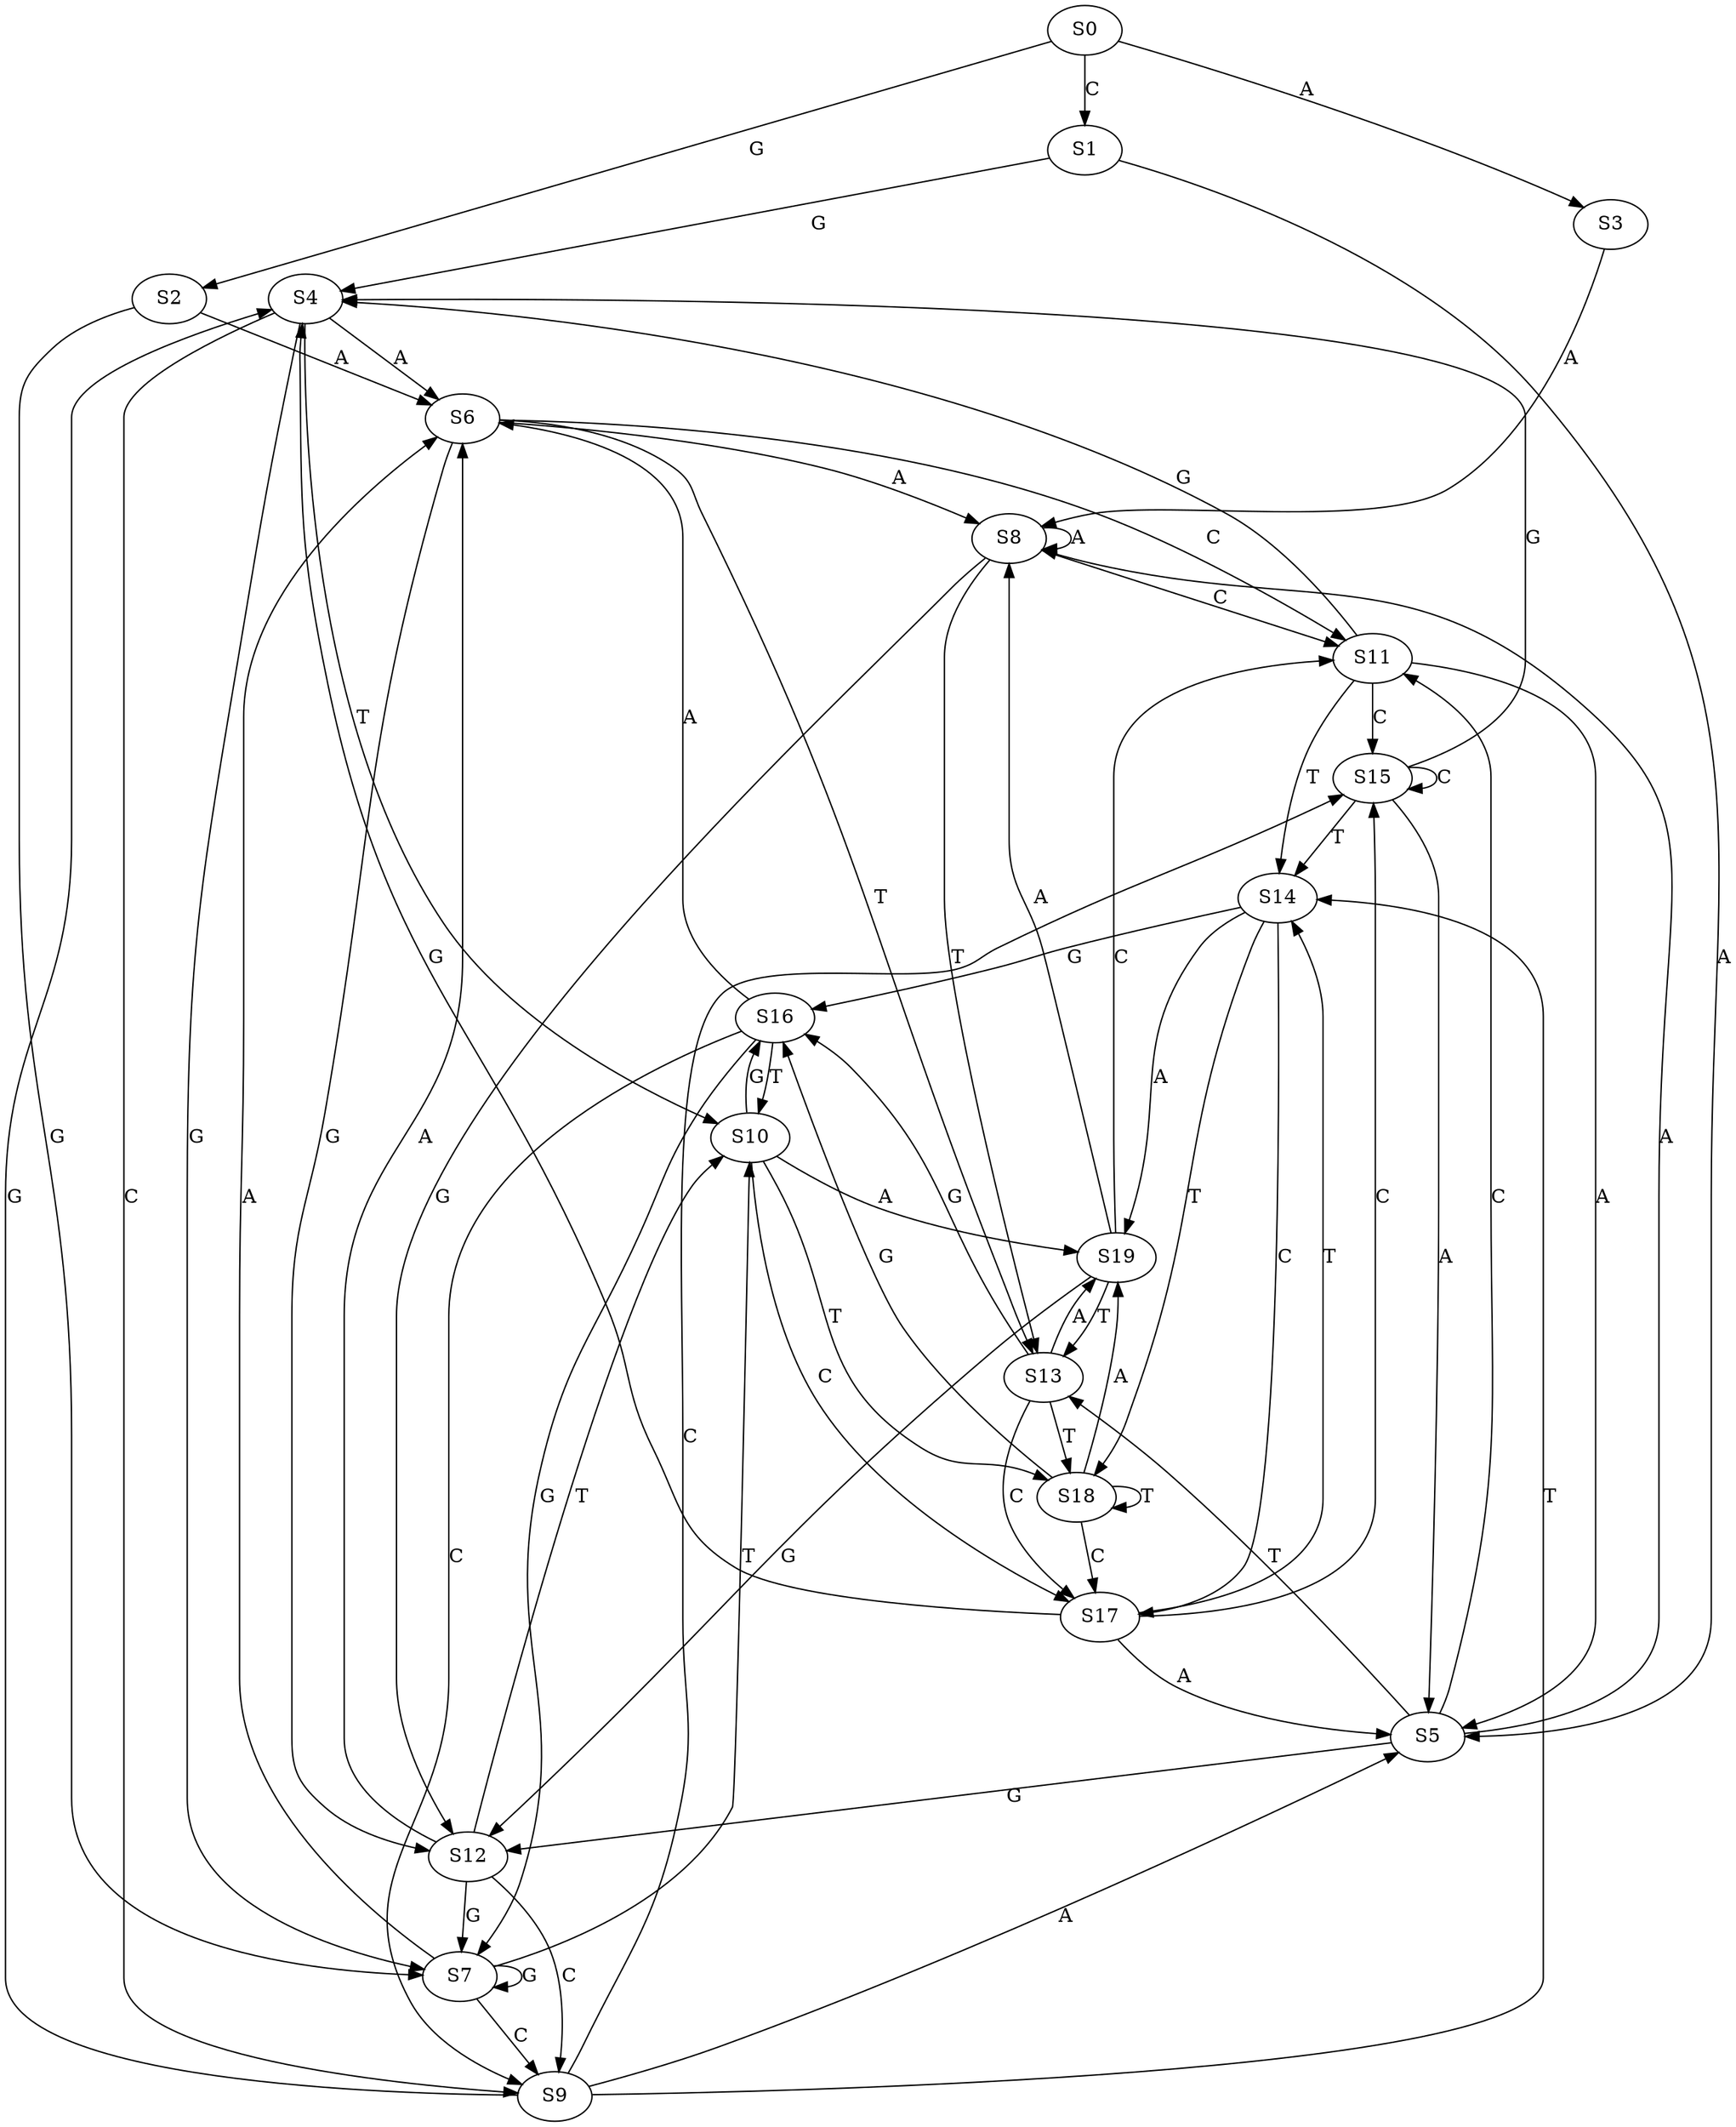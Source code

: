 strict digraph  {
	S0 -> S1 [ label = C ];
	S0 -> S2 [ label = G ];
	S0 -> S3 [ label = A ];
	S1 -> S4 [ label = G ];
	S1 -> S5 [ label = A ];
	S2 -> S6 [ label = A ];
	S2 -> S7 [ label = G ];
	S3 -> S8 [ label = A ];
	S4 -> S6 [ label = A ];
	S4 -> S7 [ label = G ];
	S4 -> S9 [ label = C ];
	S4 -> S10 [ label = T ];
	S5 -> S11 [ label = C ];
	S5 -> S8 [ label = A ];
	S5 -> S12 [ label = G ];
	S5 -> S13 [ label = T ];
	S6 -> S11 [ label = C ];
	S6 -> S12 [ label = G ];
	S6 -> S8 [ label = A ];
	S6 -> S13 [ label = T ];
	S7 -> S10 [ label = T ];
	S7 -> S9 [ label = C ];
	S7 -> S6 [ label = A ];
	S7 -> S7 [ label = G ];
	S8 -> S12 [ label = G ];
	S8 -> S11 [ label = C ];
	S8 -> S8 [ label = A ];
	S8 -> S13 [ label = T ];
	S9 -> S4 [ label = G ];
	S9 -> S14 [ label = T ];
	S9 -> S15 [ label = C ];
	S9 -> S5 [ label = A ];
	S10 -> S16 [ label = G ];
	S10 -> S17 [ label = C ];
	S10 -> S18 [ label = T ];
	S10 -> S19 [ label = A ];
	S11 -> S14 [ label = T ];
	S11 -> S4 [ label = G ];
	S11 -> S15 [ label = C ];
	S11 -> S5 [ label = A ];
	S12 -> S7 [ label = G ];
	S12 -> S9 [ label = C ];
	S12 -> S10 [ label = T ];
	S12 -> S6 [ label = A ];
	S13 -> S16 [ label = G ];
	S13 -> S17 [ label = C ];
	S13 -> S18 [ label = T ];
	S13 -> S19 [ label = A ];
	S14 -> S16 [ label = G ];
	S14 -> S17 [ label = C ];
	S14 -> S18 [ label = T ];
	S14 -> S19 [ label = A ];
	S15 -> S4 [ label = G ];
	S15 -> S14 [ label = T ];
	S15 -> S15 [ label = C ];
	S15 -> S5 [ label = A ];
	S16 -> S9 [ label = C ];
	S16 -> S6 [ label = A ];
	S16 -> S7 [ label = G ];
	S16 -> S10 [ label = T ];
	S17 -> S14 [ label = T ];
	S17 -> S4 [ label = G ];
	S17 -> S15 [ label = C ];
	S17 -> S5 [ label = A ];
	S18 -> S16 [ label = G ];
	S18 -> S17 [ label = C ];
	S18 -> S18 [ label = T ];
	S18 -> S19 [ label = A ];
	S19 -> S11 [ label = C ];
	S19 -> S12 [ label = G ];
	S19 -> S8 [ label = A ];
	S19 -> S13 [ label = T ];
}
